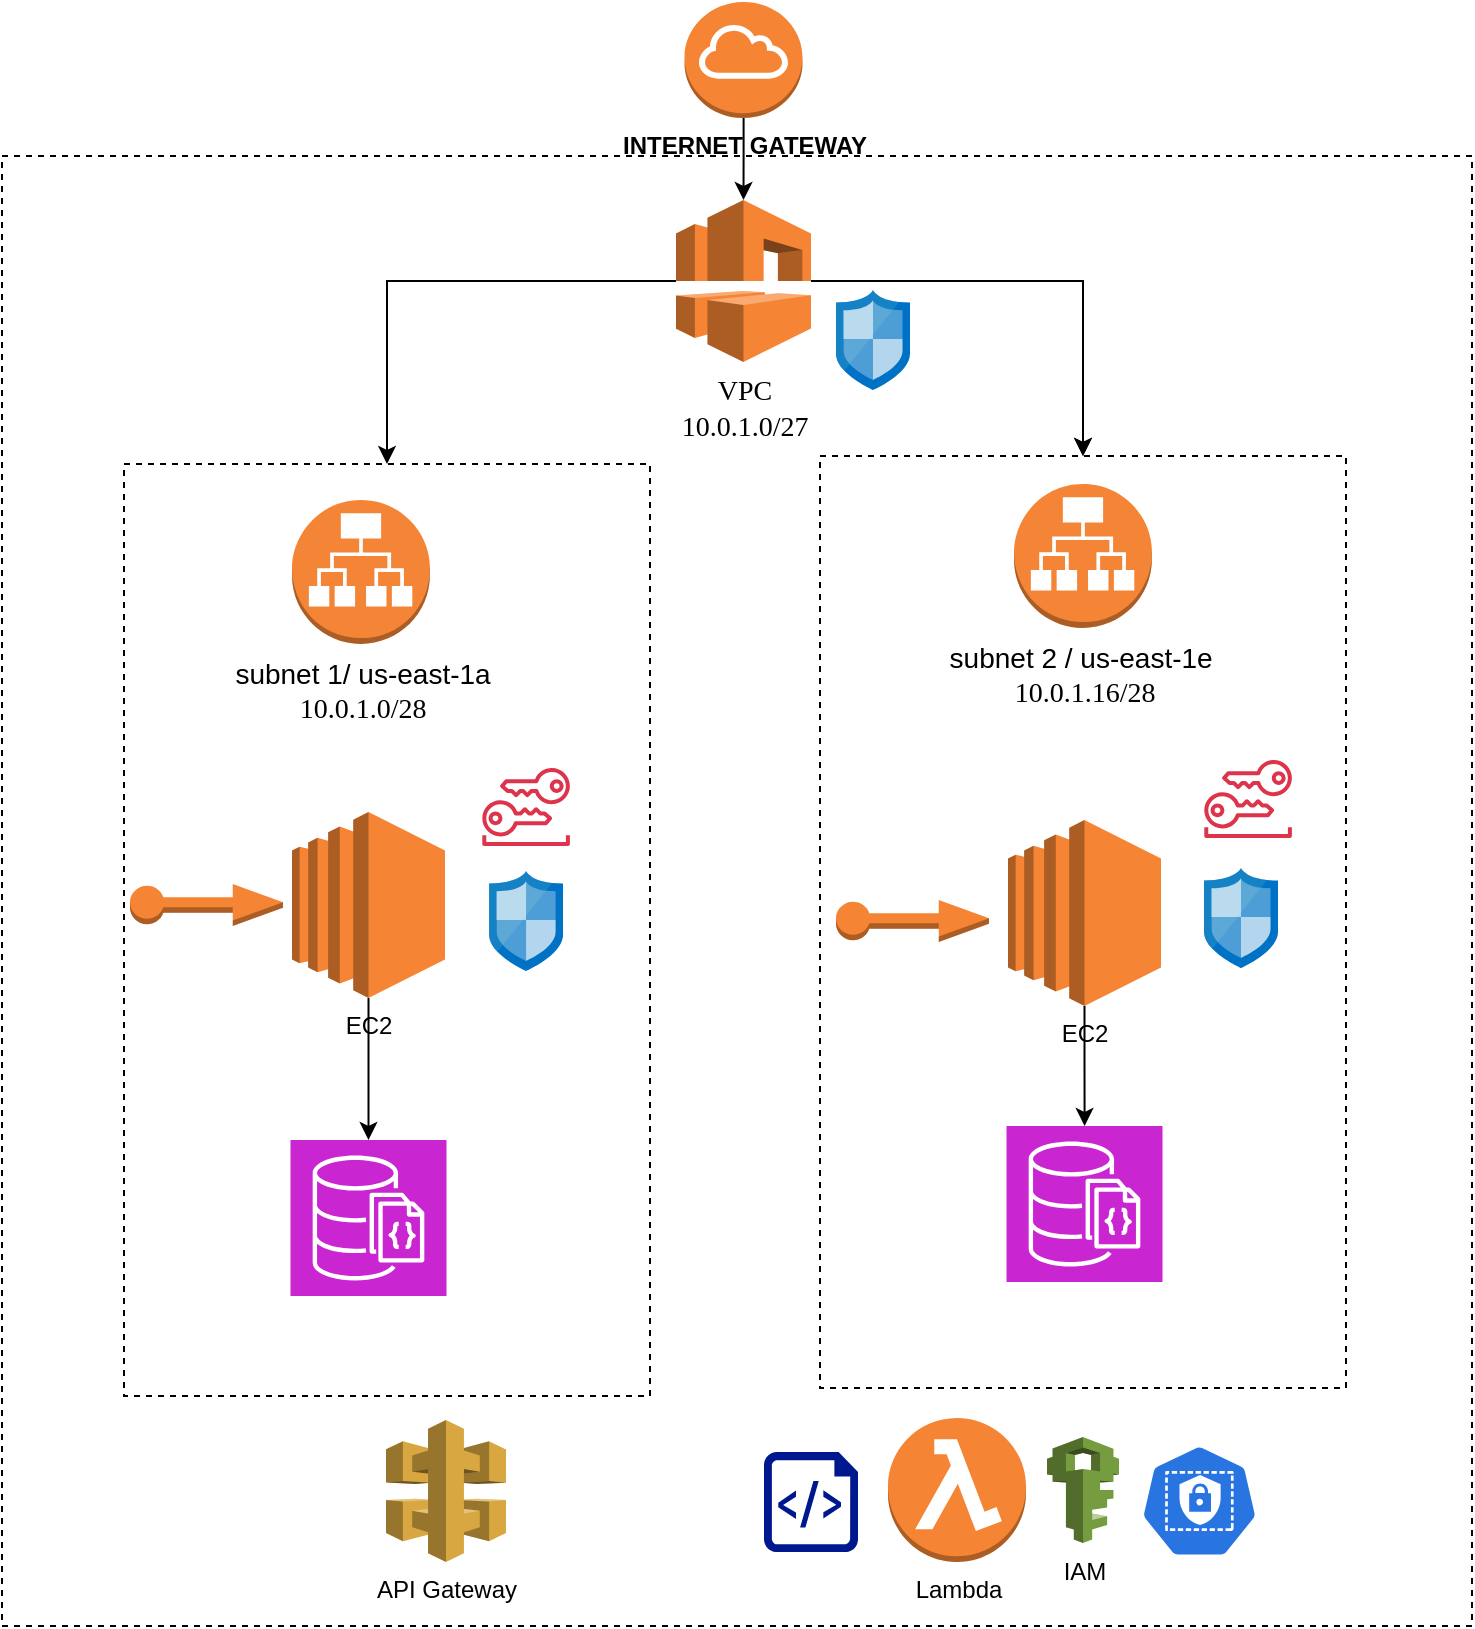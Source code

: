 <mxfile version="24.2.5" type="device">
  <diagram name="Página-1" id="E8nuEdxp_JZRLHj9Y7sD">
    <mxGraphModel dx="1242" dy="1652" grid="0" gridSize="10" guides="1" tooltips="1" connect="1" arrows="1" fold="1" page="1" pageScale="1" pageWidth="1169" pageHeight="827" math="0" shadow="0">
      <root>
        <mxCell id="0" />
        <mxCell id="1" parent="0" />
        <mxCell id="Ig21G5nx7eUhlvpU-aHu-4" value="" style="whiteSpace=wrap;html=1;aspect=fixed;fillColor=none;dashed=1;" parent="1" vertex="1">
          <mxGeometry x="11" y="69" width="735" height="735" as="geometry" />
        </mxCell>
        <mxCell id="Ig21G5nx7eUhlvpU-aHu-15" style="edgeStyle=orthogonalEdgeStyle;rounded=0;orthogonalLoop=1;jettySize=auto;html=1;" parent="1" source="Ig21G5nx7eUhlvpU-aHu-1" target="Ig21G5nx7eUhlvpU-aHu-14" edge="1">
          <mxGeometry relative="1" as="geometry" />
        </mxCell>
        <mxCell id="Ig21G5nx7eUhlvpU-aHu-21" style="edgeStyle=orthogonalEdgeStyle;rounded=0;orthogonalLoop=1;jettySize=auto;html=1;" parent="1" source="Ig21G5nx7eUhlvpU-aHu-1" target="Ig21G5nx7eUhlvpU-aHu-17" edge="1">
          <mxGeometry relative="1" as="geometry" />
        </mxCell>
        <mxCell id="Ig21G5nx7eUhlvpU-aHu-32" value="" style="edgeStyle=orthogonalEdgeStyle;rounded=0;orthogonalLoop=1;jettySize=auto;html=1;" parent="1" source="Ig21G5nx7eUhlvpU-aHu-1" target="Ig21G5nx7eUhlvpU-aHu-17" edge="1">
          <mxGeometry relative="1" as="geometry" />
        </mxCell>
        <mxCell id="Ig21G5nx7eUhlvpU-aHu-1" value="&lt;font style=&quot;font-size: 14px;&quot; face=&quot;Verdana&quot;&gt;VPC&lt;/font&gt;&lt;div style=&quot;font-size: 14px;&quot;&gt;&lt;span style=&quot;caret-color: rgb(0, 0, 0); text-align: start; text-wrap: wrap;&quot;&gt;&lt;font style=&quot;font-size: 14px;&quot; face=&quot;UsSptxN7w7Gh4cCY4cw8&quot;&gt;10.0.1.0/27&lt;/font&gt;&lt;/span&gt;&lt;br&gt;&lt;/div&gt;" style="outlineConnect=0;dashed=0;verticalLabelPosition=bottom;verticalAlign=top;align=center;html=1;shape=mxgraph.aws3.vpc;fillColor=#F58534;gradientColor=none;" parent="1" vertex="1">
          <mxGeometry x="348" y="91" width="67.5" height="81" as="geometry" />
        </mxCell>
        <mxCell id="Ig21G5nx7eUhlvpU-aHu-8" value="Lambda" style="outlineConnect=0;dashed=0;verticalLabelPosition=bottom;verticalAlign=top;align=center;html=1;shape=mxgraph.aws3.lambda_function;fillColor=#F58534;gradientColor=none;" parent="1" vertex="1">
          <mxGeometry x="454" y="700" width="69" height="72" as="geometry" />
        </mxCell>
        <mxCell id="Ig21G5nx7eUhlvpU-aHu-9" value="API Gateway" style="outlineConnect=0;dashed=0;verticalLabelPosition=bottom;verticalAlign=top;align=center;html=1;shape=mxgraph.aws3.api_gateway;fillColor=#D9A741;gradientColor=none;" parent="1" vertex="1">
          <mxGeometry x="203" y="701" width="60" height="71" as="geometry" />
        </mxCell>
        <mxCell id="Ig21G5nx7eUhlvpU-aHu-11" value="" style="aspect=fixed;sketch=0;html=1;dashed=0;whitespace=wrap;fillColor=#2875E2;strokeColor=#ffffff;points=[[0.005,0.63,0],[0.1,0.2,0],[0.9,0.2,0],[0.5,0,0],[0.995,0.63,0],[0.72,0.99,0],[0.5,1,0],[0.28,0.99,0]];shape=mxgraph.kubernetes.icon2;prIcon=role" parent="1" vertex="1">
          <mxGeometry x="580" y="713" width="59.38" height="57" as="geometry" />
        </mxCell>
        <mxCell id="Ig21G5nx7eUhlvpU-aHu-14" value="" style="rounded=0;whiteSpace=wrap;html=1;dashed=1;" parent="1" vertex="1">
          <mxGeometry x="72" y="223" width="263" height="466" as="geometry" />
        </mxCell>
        <mxCell id="Ig21G5nx7eUhlvpU-aHu-3" value="&lt;font style=&quot;font-size: 14px;&quot;&gt;subnet 1/ us-east-1a&lt;/font&gt;&lt;div style=&quot;font-size: 14px;&quot;&gt;&lt;span style=&quot;caret-color: rgb(0, 0, 0); font-family: -webkit-standard; text-align: start; text-wrap: wrap;&quot;&gt;&lt;font style=&quot;font-size: 14px;&quot;&gt;10.0.1.0/28&lt;/font&gt;&lt;/span&gt;&lt;br&gt;&lt;/div&gt;" style="outlineConnect=0;dashed=0;verticalLabelPosition=bottom;verticalAlign=top;align=center;html=1;shape=mxgraph.aws3.application_load_balancer;fillColor=#F58536;gradientColor=none;" parent="1" vertex="1">
          <mxGeometry x="156" y="241" width="69" height="72" as="geometry" />
        </mxCell>
        <mxCell id="Ig21G5nx7eUhlvpU-aHu-16" value="" style="sketch=0;points=[[0,0,0],[0.25,0,0],[0.5,0,0],[0.75,0,0],[1,0,0],[0,1,0],[0.25,1,0],[0.5,1,0],[0.75,1,0],[1,1,0],[0,0.25,0],[0,0.5,0],[0,0.75,0],[1,0.25,0],[1,0.5,0],[1,0.75,0]];outlineConnect=0;fontColor=#232F3E;fillColor=#C925D1;strokeColor=#ffffff;dashed=0;verticalLabelPosition=bottom;verticalAlign=top;align=center;html=1;fontSize=12;fontStyle=0;aspect=fixed;shape=mxgraph.aws4.resourceIcon;resIcon=mxgraph.aws4.documentdb_with_mongodb_compatibility;" parent="1" vertex="1">
          <mxGeometry x="155.25" y="561" width="78" height="78" as="geometry" />
        </mxCell>
        <mxCell id="Ig21G5nx7eUhlvpU-aHu-17" value="" style="rounded=0;whiteSpace=wrap;html=1;dashed=1;" parent="1" vertex="1">
          <mxGeometry x="420" y="219" width="263" height="466" as="geometry" />
        </mxCell>
        <mxCell id="Ig21G5nx7eUhlvpU-aHu-18" value="&lt;font face=&quot;Helvetica&quot; style=&quot;font-size: 14px;&quot;&gt;subnet 2 / us-east-1e&amp;nbsp;&lt;/font&gt;&lt;div style=&quot;font-size: 14px;&quot;&gt;&lt;span style=&quot;caret-color: rgb(0, 0, 0); text-align: start; text-wrap: wrap;&quot;&gt;&lt;font face=&quot;ftySXh4SGp6zAO5FUfF4&quot; style=&quot;font-size: 14px;&quot;&gt;10.0.1.16/28&lt;/font&gt;&lt;/span&gt;&lt;br&gt;&lt;/div&gt;" style="outlineConnect=0;dashed=0;verticalLabelPosition=bottom;verticalAlign=top;align=center;html=1;shape=mxgraph.aws3.application_load_balancer;fillColor=#F58536;gradientColor=none;" parent="1" vertex="1">
          <mxGeometry x="517" y="233" width="69" height="72" as="geometry" />
        </mxCell>
        <mxCell id="Ig21G5nx7eUhlvpU-aHu-19" value="" style="sketch=0;points=[[0,0,0],[0.25,0,0],[0.5,0,0],[0.75,0,0],[1,0,0],[0,1,0],[0.25,1,0],[0.5,1,0],[0.75,1,0],[1,1,0],[0,0.25,0],[0,0.5,0],[0,0.75,0],[1,0.25,0],[1,0.5,0],[1,0.75,0]];outlineConnect=0;fontColor=#232F3E;fillColor=#C925D1;strokeColor=#ffffff;dashed=0;verticalLabelPosition=bottom;verticalAlign=top;align=center;html=1;fontSize=12;fontStyle=0;aspect=fixed;shape=mxgraph.aws4.resourceIcon;resIcon=mxgraph.aws4.documentdb_with_mongodb_compatibility;" parent="1" vertex="1">
          <mxGeometry x="513.25" y="554" width="78" height="78" as="geometry" />
        </mxCell>
        <mxCell id="Ig21G5nx7eUhlvpU-aHu-22" value="EC2" style="outlineConnect=0;dashed=0;verticalLabelPosition=bottom;verticalAlign=top;align=center;html=1;shape=mxgraph.aws3.ec2;fillColor=#F58534;gradientColor=none;" parent="1" vertex="1">
          <mxGeometry x="156" y="397" width="76.5" height="93" as="geometry" />
        </mxCell>
        <mxCell id="Ig21G5nx7eUhlvpU-aHu-37" style="edgeStyle=orthogonalEdgeStyle;rounded=0;orthogonalLoop=1;jettySize=auto;html=1;" parent="1" source="Ig21G5nx7eUhlvpU-aHu-23" target="Ig21G5nx7eUhlvpU-aHu-19" edge="1">
          <mxGeometry relative="1" as="geometry" />
        </mxCell>
        <mxCell id="Ig21G5nx7eUhlvpU-aHu-23" value="EC2" style="outlineConnect=0;dashed=0;verticalLabelPosition=bottom;verticalAlign=top;align=center;html=1;shape=mxgraph.aws3.ec2;fillColor=#F58534;gradientColor=none;" parent="1" vertex="1">
          <mxGeometry x="514" y="401" width="76.5" height="93" as="geometry" />
        </mxCell>
        <mxCell id="Ig21G5nx7eUhlvpU-aHu-24" value="" style="outlineConnect=0;dashed=0;verticalLabelPosition=bottom;verticalAlign=top;align=center;html=1;shape=mxgraph.aws3.elastic_ip;fillColor=#F58534;gradientColor=none;" parent="1" vertex="1">
          <mxGeometry x="428" y="441" width="76.5" height="21" as="geometry" />
        </mxCell>
        <mxCell id="Ig21G5nx7eUhlvpU-aHu-25" value="" style="outlineConnect=0;dashed=0;verticalLabelPosition=bottom;verticalAlign=top;align=center;html=1;shape=mxgraph.aws3.elastic_ip;fillColor=#F58534;gradientColor=none;" parent="1" vertex="1">
          <mxGeometry x="75" y="433" width="76.5" height="21" as="geometry" />
        </mxCell>
        <mxCell id="Ig21G5nx7eUhlvpU-aHu-26" value="" style="sketch=0;outlineConnect=0;fontColor=#232F3E;gradientColor=none;fillColor=#DD344C;strokeColor=none;dashed=0;verticalLabelPosition=bottom;verticalAlign=top;align=center;html=1;fontSize=12;fontStyle=0;aspect=fixed;pointerEvents=1;shape=mxgraph.aws4.long_term_security_credential;" parent="1" vertex="1">
          <mxGeometry x="251" y="375" width="44.09" height="39" as="geometry" />
        </mxCell>
        <mxCell id="Ig21G5nx7eUhlvpU-aHu-28" value="IAM" style="outlineConnect=0;dashed=0;verticalLabelPosition=bottom;verticalAlign=top;align=center;html=1;shape=mxgraph.aws3.iam;fillColor=#759C3E;gradientColor=none;" parent="1" vertex="1">
          <mxGeometry x="533.5" y="709.5" width="36" height="53" as="geometry" />
        </mxCell>
        <mxCell id="Ig21G5nx7eUhlvpU-aHu-29" value="" style="image;sketch=0;aspect=fixed;html=1;points=[];align=center;fontSize=12;image=img/lib/mscae/Network_Security_Groups_Classic.svg;" parent="1" vertex="1">
          <mxGeometry x="612" y="425" width="37" height="50" as="geometry" />
        </mxCell>
        <mxCell id="Ig21G5nx7eUhlvpU-aHu-30" value="" style="image;sketch=0;aspect=fixed;html=1;points=[];align=center;fontSize=12;image=img/lib/mscae/Network_Security_Groups_Classic.svg;" parent="1" vertex="1">
          <mxGeometry x="254.55" y="426.5" width="37" height="50" as="geometry" />
        </mxCell>
        <mxCell id="Ig21G5nx7eUhlvpU-aHu-31" value="" style="sketch=0;outlineConnect=0;fontColor=#232F3E;gradientColor=none;fillColor=#DD344C;strokeColor=none;dashed=0;verticalLabelPosition=bottom;verticalAlign=top;align=center;html=1;fontSize=12;fontStyle=0;aspect=fixed;pointerEvents=1;shape=mxgraph.aws4.long_term_security_credential;" parent="1" vertex="1">
          <mxGeometry x="612" y="371" width="44.09" height="39" as="geometry" />
        </mxCell>
        <mxCell id="Ig21G5nx7eUhlvpU-aHu-35" style="edgeStyle=orthogonalEdgeStyle;rounded=0;orthogonalLoop=1;jettySize=auto;html=1;" parent="1" source="Ig21G5nx7eUhlvpU-aHu-33" target="Ig21G5nx7eUhlvpU-aHu-1" edge="1">
          <mxGeometry relative="1" as="geometry" />
        </mxCell>
        <mxCell id="Ig21G5nx7eUhlvpU-aHu-33" value="&lt;b&gt;INTERNET GATEWAY&lt;/b&gt;" style="outlineConnect=0;dashed=0;verticalLabelPosition=bottom;verticalAlign=top;align=center;html=1;shape=mxgraph.aws3.internet_gateway;fillColor=#F58534;gradientColor=none;" parent="1" vertex="1">
          <mxGeometry x="352.25" y="-8" width="59" height="58" as="geometry" />
        </mxCell>
        <mxCell id="Ig21G5nx7eUhlvpU-aHu-36" value="" style="sketch=0;aspect=fixed;pointerEvents=1;shadow=0;dashed=0;html=1;strokeColor=none;labelPosition=center;verticalLabelPosition=bottom;verticalAlign=top;align=center;fillColor=#00188D;shape=mxgraph.azure.script_file" parent="1" vertex="1">
          <mxGeometry x="392" y="717" width="47" height="50" as="geometry" />
        </mxCell>
        <mxCell id="Ig21G5nx7eUhlvpU-aHu-38" style="edgeStyle=orthogonalEdgeStyle;rounded=0;orthogonalLoop=1;jettySize=auto;html=1;entryX=0.5;entryY=0;entryDx=0;entryDy=0;entryPerimeter=0;" parent="1" source="Ig21G5nx7eUhlvpU-aHu-22" target="Ig21G5nx7eUhlvpU-aHu-16" edge="1">
          <mxGeometry relative="1" as="geometry" />
        </mxCell>
        <mxCell id="Ig21G5nx7eUhlvpU-aHu-39" value="" style="image;sketch=0;aspect=fixed;html=1;points=[];align=center;fontSize=12;image=img/lib/mscae/Network_Security_Groups_Classic.svg;" parent="1" vertex="1">
          <mxGeometry x="428.0" y="136" width="37" height="50" as="geometry" />
        </mxCell>
      </root>
    </mxGraphModel>
  </diagram>
</mxfile>
